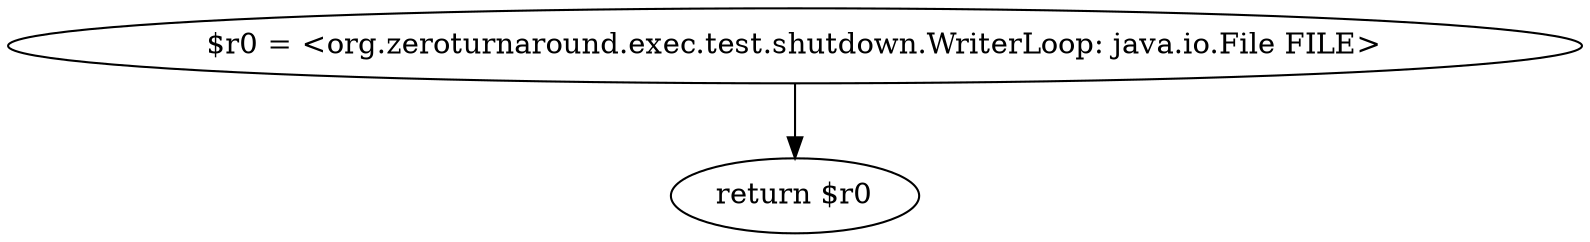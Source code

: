 digraph "unitGraph" {
    "$r0 = <org.zeroturnaround.exec.test.shutdown.WriterLoop: java.io.File FILE>"
    "return $r0"
    "$r0 = <org.zeroturnaround.exec.test.shutdown.WriterLoop: java.io.File FILE>"->"return $r0";
}
